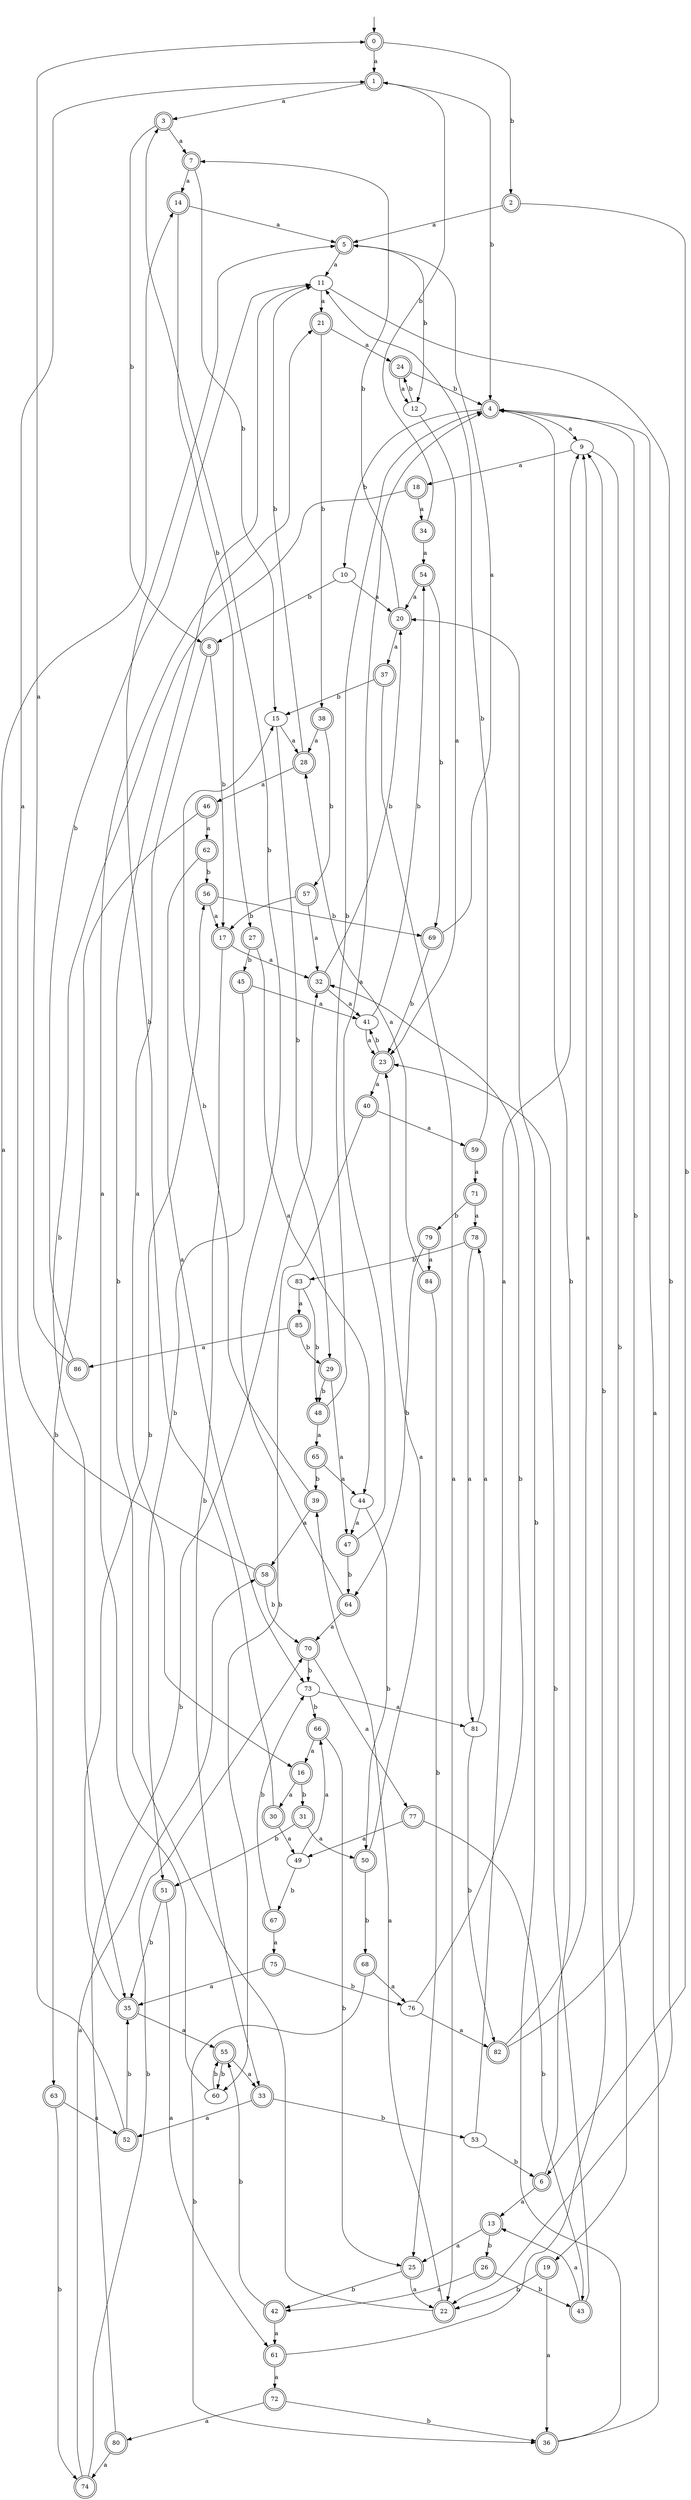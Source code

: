 digraph RandomDFA {
  __start0 [label="", shape=none];
  __start0 -> 0 [label=""];
  0 [shape=circle] [shape=doublecircle]
  0 -> 1 [label="a"]
  0 -> 2 [label="b"]
  1 [shape=doublecircle]
  1 -> 3 [label="a"]
  1 -> 4 [label="b"]
  2 [shape=doublecircle]
  2 -> 5 [label="a"]
  2 -> 6 [label="b"]
  3 [shape=doublecircle]
  3 -> 7 [label="a"]
  3 -> 8 [label="b"]
  4 [shape=doublecircle]
  4 -> 9 [label="a"]
  4 -> 10 [label="b"]
  5 [shape=doublecircle]
  5 -> 11 [label="a"]
  5 -> 12 [label="b"]
  6 [shape=doublecircle]
  6 -> 13 [label="a"]
  6 -> 4 [label="b"]
  7 [shape=doublecircle]
  7 -> 14 [label="a"]
  7 -> 15 [label="b"]
  8 [shape=doublecircle]
  8 -> 16 [label="a"]
  8 -> 17 [label="b"]
  9
  9 -> 18 [label="a"]
  9 -> 19 [label="b"]
  10
  10 -> 20 [label="a"]
  10 -> 8 [label="b"]
  11
  11 -> 21 [label="a"]
  11 -> 22 [label="b"]
  12
  12 -> 23 [label="a"]
  12 -> 24 [label="b"]
  13 [shape=doublecircle]
  13 -> 25 [label="a"]
  13 -> 26 [label="b"]
  14 [shape=doublecircle]
  14 -> 5 [label="a"]
  14 -> 27 [label="b"]
  15
  15 -> 28 [label="a"]
  15 -> 29 [label="b"]
  16 [shape=doublecircle]
  16 -> 30 [label="a"]
  16 -> 31 [label="b"]
  17 [shape=doublecircle]
  17 -> 32 [label="a"]
  17 -> 33 [label="b"]
  18 [shape=doublecircle]
  18 -> 34 [label="a"]
  18 -> 35 [label="b"]
  19 [shape=doublecircle]
  19 -> 36 [label="a"]
  19 -> 22 [label="b"]
  20 [shape=doublecircle]
  20 -> 37 [label="a"]
  20 -> 7 [label="b"]
  21 [shape=doublecircle]
  21 -> 24 [label="a"]
  21 -> 38 [label="b"]
  22 [shape=doublecircle]
  22 -> 39 [label="a"]
  22 -> 11 [label="b"]
  23 [shape=doublecircle]
  23 -> 40 [label="a"]
  23 -> 41 [label="b"]
  24 [shape=doublecircle]
  24 -> 12 [label="a"]
  24 -> 4 [label="b"]
  25 [shape=doublecircle]
  25 -> 22 [label="a"]
  25 -> 42 [label="b"]
  26 [shape=doublecircle]
  26 -> 42 [label="a"]
  26 -> 43 [label="b"]
  27 [shape=doublecircle]
  27 -> 44 [label="a"]
  27 -> 45 [label="b"]
  28 [shape=doublecircle]
  28 -> 46 [label="a"]
  28 -> 11 [label="b"]
  29 [shape=doublecircle]
  29 -> 47 [label="a"]
  29 -> 48 [label="b"]
  30 [shape=doublecircle]
  30 -> 49 [label="a"]
  30 -> 5 [label="b"]
  31 [shape=doublecircle]
  31 -> 50 [label="a"]
  31 -> 51 [label="b"]
  32 [shape=doublecircle]
  32 -> 41 [label="a"]
  32 -> 20 [label="b"]
  33 [shape=doublecircle]
  33 -> 52 [label="a"]
  33 -> 53 [label="b"]
  34 [shape=doublecircle]
  34 -> 54 [label="a"]
  34 -> 1 [label="b"]
  35 [shape=doublecircle]
  35 -> 55 [label="a"]
  35 -> 56 [label="b"]
  36 [shape=doublecircle]
  36 -> 4 [label="a"]
  36 -> 20 [label="b"]
  37 [shape=doublecircle]
  37 -> 22 [label="a"]
  37 -> 15 [label="b"]
  38 [shape=doublecircle]
  38 -> 28 [label="a"]
  38 -> 57 [label="b"]
  39 [shape=doublecircle]
  39 -> 58 [label="a"]
  39 -> 15 [label="b"]
  40 [shape=doublecircle]
  40 -> 59 [label="a"]
  40 -> 60 [label="b"]
  41
  41 -> 23 [label="a"]
  41 -> 54 [label="b"]
  42 [shape=doublecircle]
  42 -> 61 [label="a"]
  42 -> 55 [label="b"]
  43 [shape=doublecircle]
  43 -> 13 [label="a"]
  43 -> 23 [label="b"]
  44
  44 -> 47 [label="a"]
  44 -> 50 [label="b"]
  45 [shape=doublecircle]
  45 -> 41 [label="a"]
  45 -> 51 [label="b"]
  46 [shape=doublecircle]
  46 -> 62 [label="a"]
  46 -> 63 [label="b"]
  47 [shape=doublecircle]
  47 -> 4 [label="a"]
  47 -> 64 [label="b"]
  48 [shape=doublecircle]
  48 -> 65 [label="a"]
  48 -> 4 [label="b"]
  49
  49 -> 66 [label="a"]
  49 -> 67 [label="b"]
  50 [shape=doublecircle]
  50 -> 23 [label="a"]
  50 -> 68 [label="b"]
  51 [shape=doublecircle]
  51 -> 61 [label="a"]
  51 -> 35 [label="b"]
  52 [shape=doublecircle]
  52 -> 14 [label="a"]
  52 -> 35 [label="b"]
  53
  53 -> 9 [label="a"]
  53 -> 6 [label="b"]
  54 [shape=doublecircle]
  54 -> 20 [label="a"]
  54 -> 69 [label="b"]
  55 [shape=doublecircle]
  55 -> 33 [label="a"]
  55 -> 60 [label="b"]
  56 [shape=doublecircle]
  56 -> 17 [label="a"]
  56 -> 69 [label="b"]
  57 [shape=doublecircle]
  57 -> 32 [label="a"]
  57 -> 17 [label="b"]
  58 [shape=doublecircle]
  58 -> 1 [label="a"]
  58 -> 70 [label="b"]
  59 [shape=doublecircle]
  59 -> 71 [label="a"]
  59 -> 11 [label="b"]
  60
  60 -> 21 [label="a"]
  60 -> 55 [label="b"]
  61 [shape=doublecircle]
  61 -> 72 [label="a"]
  61 -> 9 [label="b"]
  62 [shape=doublecircle]
  62 -> 73 [label="a"]
  62 -> 56 [label="b"]
  63 [shape=doublecircle]
  63 -> 52 [label="a"]
  63 -> 74 [label="b"]
  64 [shape=doublecircle]
  64 -> 70 [label="a"]
  64 -> 3 [label="b"]
  65 [shape=doublecircle]
  65 -> 44 [label="a"]
  65 -> 39 [label="b"]
  66 [shape=doublecircle]
  66 -> 16 [label="a"]
  66 -> 25 [label="b"]
  67 [shape=doublecircle]
  67 -> 75 [label="a"]
  67 -> 73 [label="b"]
  68 [shape=doublecircle]
  68 -> 76 [label="a"]
  68 -> 36 [label="b"]
  69 [shape=doublecircle]
  69 -> 5 [label="a"]
  69 -> 23 [label="b"]
  70 [shape=doublecircle]
  70 -> 77 [label="a"]
  70 -> 73 [label="b"]
  71 [shape=doublecircle]
  71 -> 78 [label="a"]
  71 -> 79 [label="b"]
  72 [shape=doublecircle]
  72 -> 80 [label="a"]
  72 -> 36 [label="b"]
  73
  73 -> 81 [label="a"]
  73 -> 66 [label="b"]
  74 [shape=doublecircle]
  74 -> 58 [label="a"]
  74 -> 70 [label="b"]
  75 [shape=doublecircle]
  75 -> 35 [label="a"]
  75 -> 76 [label="b"]
  76
  76 -> 82 [label="a"]
  76 -> 32 [label="b"]
  77 [shape=doublecircle]
  77 -> 49 [label="a"]
  77 -> 43 [label="b"]
  78 [shape=doublecircle]
  78 -> 81 [label="a"]
  78 -> 83 [label="b"]
  79 [shape=doublecircle]
  79 -> 84 [label="a"]
  79 -> 64 [label="b"]
  80 [shape=doublecircle]
  80 -> 74 [label="a"]
  80 -> 32 [label="b"]
  81
  81 -> 78 [label="a"]
  81 -> 82 [label="b"]
  82 [shape=doublecircle]
  82 -> 9 [label="a"]
  82 -> 4 [label="b"]
  83
  83 -> 85 [label="a"]
  83 -> 48 [label="b"]
  84 [shape=doublecircle]
  84 -> 28 [label="a"]
  84 -> 25 [label="b"]
  85 [shape=doublecircle]
  85 -> 86 [label="a"]
  85 -> 29 [label="b"]
  86 [shape=doublecircle]
  86 -> 0 [label="a"]
  86 -> 11 [label="b"]
}
